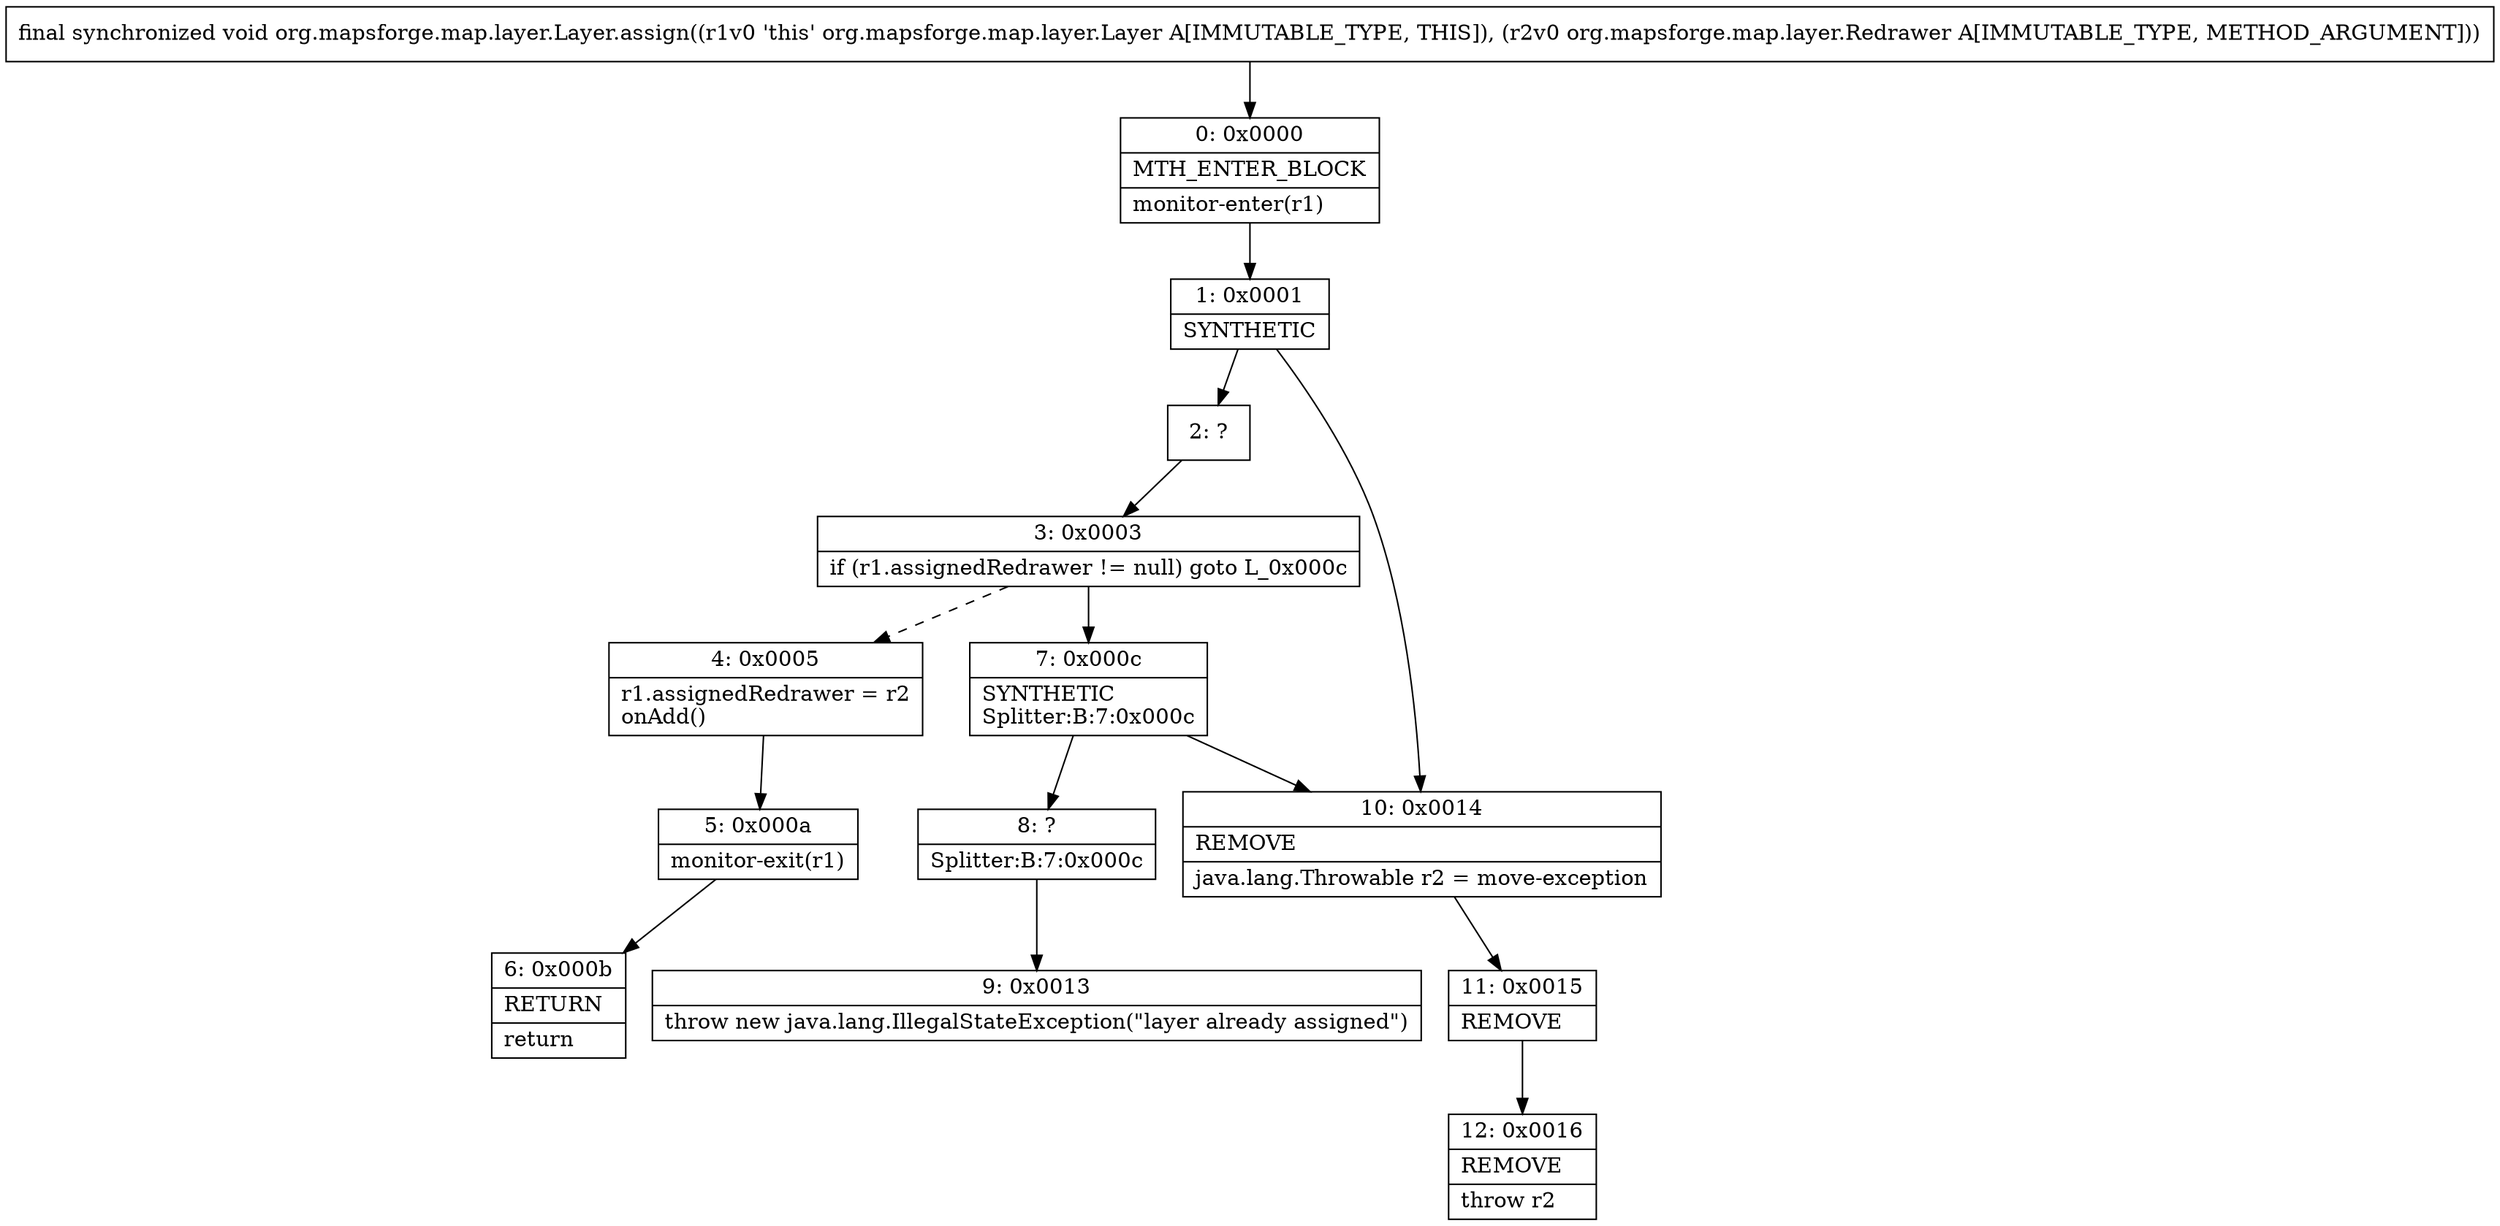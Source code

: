 digraph "CFG fororg.mapsforge.map.layer.Layer.assign(Lorg\/mapsforge\/map\/layer\/Redrawer;)V" {
Node_0 [shape=record,label="{0\:\ 0x0000|MTH_ENTER_BLOCK\l|monitor\-enter(r1)\l}"];
Node_1 [shape=record,label="{1\:\ 0x0001|SYNTHETIC\l}"];
Node_2 [shape=record,label="{2\:\ ?}"];
Node_3 [shape=record,label="{3\:\ 0x0003|if (r1.assignedRedrawer != null) goto L_0x000c\l}"];
Node_4 [shape=record,label="{4\:\ 0x0005|r1.assignedRedrawer = r2\lonAdd()\l}"];
Node_5 [shape=record,label="{5\:\ 0x000a|monitor\-exit(r1)\l}"];
Node_6 [shape=record,label="{6\:\ 0x000b|RETURN\l|return\l}"];
Node_7 [shape=record,label="{7\:\ 0x000c|SYNTHETIC\lSplitter:B:7:0x000c\l}"];
Node_8 [shape=record,label="{8\:\ ?|Splitter:B:7:0x000c\l}"];
Node_9 [shape=record,label="{9\:\ 0x0013|throw new java.lang.IllegalStateException(\"layer already assigned\")\l}"];
Node_10 [shape=record,label="{10\:\ 0x0014|REMOVE\l|java.lang.Throwable r2 = move\-exception\l}"];
Node_11 [shape=record,label="{11\:\ 0x0015|REMOVE\l}"];
Node_12 [shape=record,label="{12\:\ 0x0016|REMOVE\l|throw r2\l}"];
MethodNode[shape=record,label="{final synchronized void org.mapsforge.map.layer.Layer.assign((r1v0 'this' org.mapsforge.map.layer.Layer A[IMMUTABLE_TYPE, THIS]), (r2v0 org.mapsforge.map.layer.Redrawer A[IMMUTABLE_TYPE, METHOD_ARGUMENT])) }"];
MethodNode -> Node_0;
Node_0 -> Node_1;
Node_1 -> Node_2;
Node_1 -> Node_10;
Node_2 -> Node_3;
Node_3 -> Node_4[style=dashed];
Node_3 -> Node_7;
Node_4 -> Node_5;
Node_5 -> Node_6;
Node_7 -> Node_8;
Node_7 -> Node_10;
Node_8 -> Node_9;
Node_10 -> Node_11;
Node_11 -> Node_12;
}


